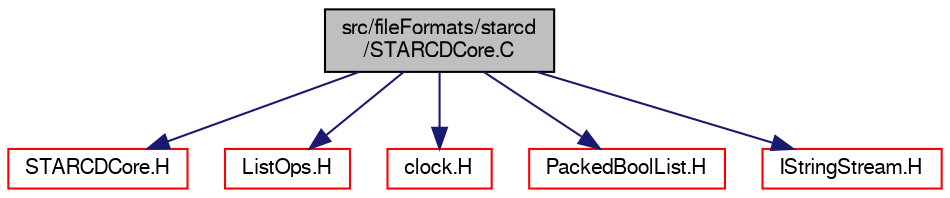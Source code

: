 digraph "src/fileFormats/starcd/STARCDCore.C"
{
  bgcolor="transparent";
  edge [fontname="FreeSans",fontsize="10",labelfontname="FreeSans",labelfontsize="10"];
  node [fontname="FreeSans",fontsize="10",shape=record];
  Node0 [label="src/fileFormats/starcd\l/STARCDCore.C",height=0.2,width=0.4,color="black", fillcolor="grey75", style="filled", fontcolor="black"];
  Node0 -> Node1 [color="midnightblue",fontsize="10",style="solid",fontname="FreeSans"];
  Node1 [label="STARCDCore.H",height=0.2,width=0.4,color="red",URL="$a01175.html"];
  Node0 -> Node91 [color="midnightblue",fontsize="10",style="solid",fontname="FreeSans"];
  Node91 [label="ListOps.H",height=0.2,width=0.4,color="red",URL="$a08687.html",tooltip="Various functions to operate on Lists. "];
  Node0 -> Node117 [color="midnightblue",fontsize="10",style="solid",fontname="FreeSans"];
  Node117 [label="clock.H",height=0.2,width=0.4,color="red",URL="$a10205.html"];
  Node0 -> Node119 [color="midnightblue",fontsize="10",style="solid",fontname="FreeSans"];
  Node119 [label="PackedBoolList.H",height=0.2,width=0.4,color="red",URL="$a08696.html"];
  Node0 -> Node125 [color="midnightblue",fontsize="10",style="solid",fontname="FreeSans"];
  Node125 [label="IStringStream.H",height=0.2,width=0.4,color="red",URL="$a09209.html"];
}
